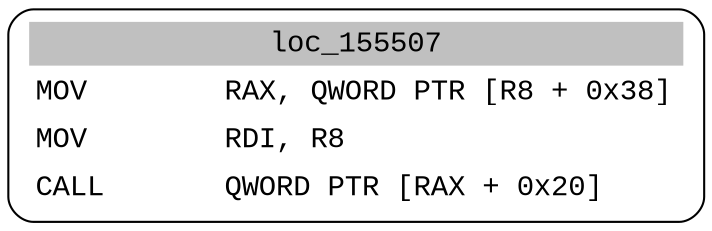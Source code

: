 digraph asm_graph {
1941 [
shape="Mrecord" fontname="Courier New"label =<<table border="0" cellborder="0" cellpadding="3"><tr><td align="center" colspan="2" bgcolor="grey">loc_155507</td></tr><tr><td align="left">MOV        RAX, QWORD PTR [R8 + 0x38]</td></tr><tr><td align="left">MOV        RDI, R8</td></tr><tr><td align="left">CALL       QWORD PTR [RAX + 0x20]</td></tr></table>> ];
}